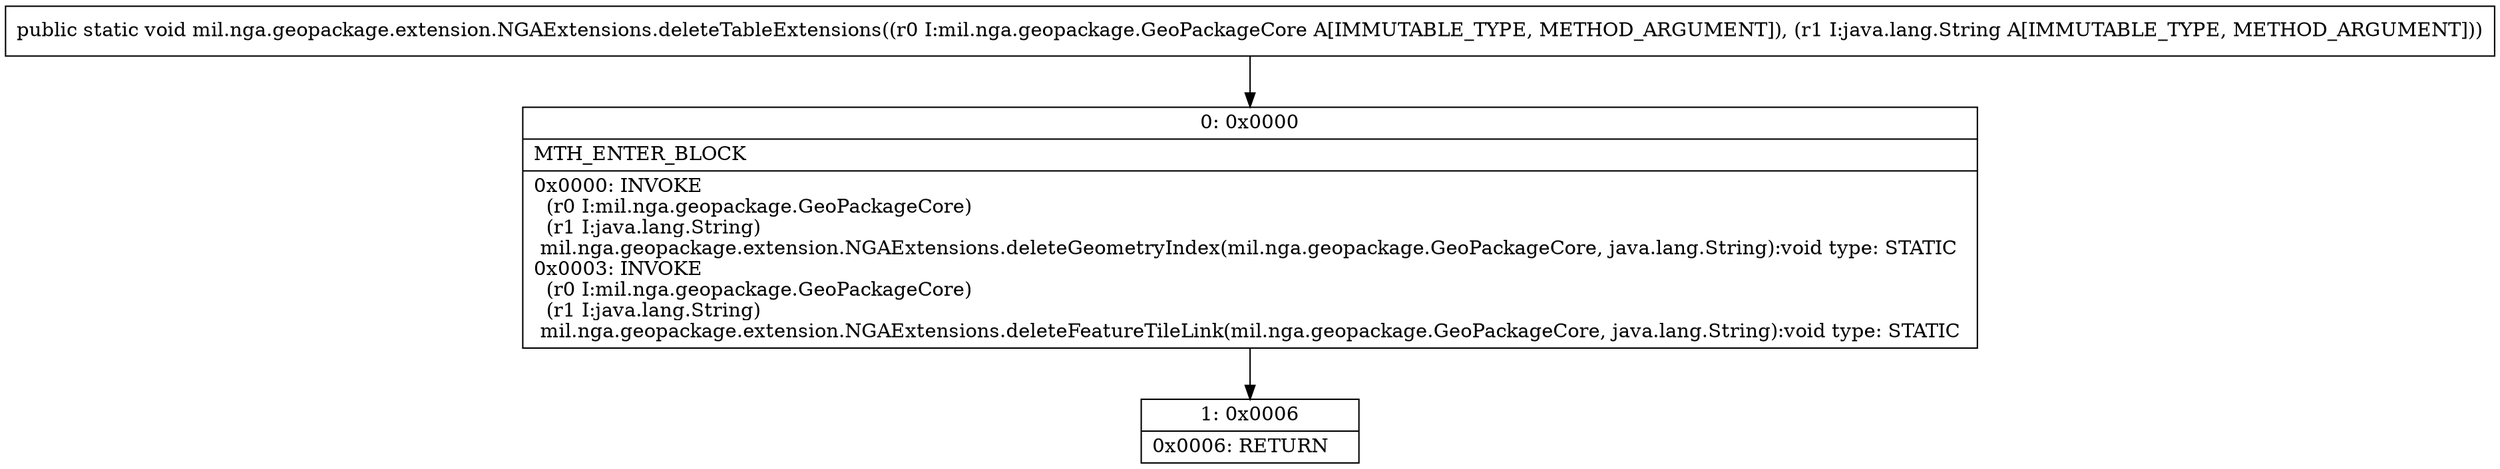 digraph "CFG formil.nga.geopackage.extension.NGAExtensions.deleteTableExtensions(Lmil\/nga\/geopackage\/GeoPackageCore;Ljava\/lang\/String;)V" {
Node_0 [shape=record,label="{0\:\ 0x0000|MTH_ENTER_BLOCK\l|0x0000: INVOKE  \l  (r0 I:mil.nga.geopackage.GeoPackageCore)\l  (r1 I:java.lang.String)\l mil.nga.geopackage.extension.NGAExtensions.deleteGeometryIndex(mil.nga.geopackage.GeoPackageCore, java.lang.String):void type: STATIC \l0x0003: INVOKE  \l  (r0 I:mil.nga.geopackage.GeoPackageCore)\l  (r1 I:java.lang.String)\l mil.nga.geopackage.extension.NGAExtensions.deleteFeatureTileLink(mil.nga.geopackage.GeoPackageCore, java.lang.String):void type: STATIC \l}"];
Node_1 [shape=record,label="{1\:\ 0x0006|0x0006: RETURN   \l}"];
MethodNode[shape=record,label="{public static void mil.nga.geopackage.extension.NGAExtensions.deleteTableExtensions((r0 I:mil.nga.geopackage.GeoPackageCore A[IMMUTABLE_TYPE, METHOD_ARGUMENT]), (r1 I:java.lang.String A[IMMUTABLE_TYPE, METHOD_ARGUMENT])) }"];
MethodNode -> Node_0;
Node_0 -> Node_1;
}

